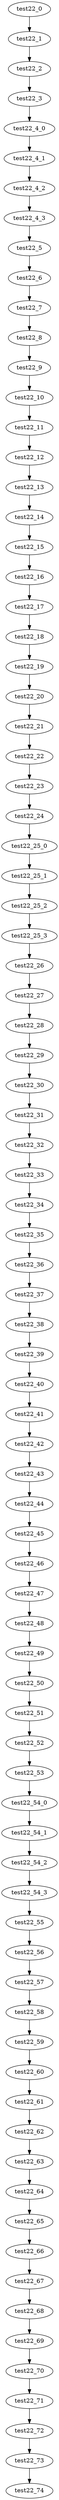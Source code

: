 digraph G {
test22_0->test22_1;
test22_1->test22_2;
test22_2->test22_3;
test22_3->test22_4_0;
test22_4_0->test22_4_1;
test22_4_1->test22_4_2;
test22_4_2->test22_4_3;
test22_4_3->test22_5;
test22_5->test22_6;
test22_6->test22_7;
test22_7->test22_8;
test22_8->test22_9;
test22_9->test22_10;
test22_10->test22_11;
test22_11->test22_12;
test22_12->test22_13;
test22_13->test22_14;
test22_14->test22_15;
test22_15->test22_16;
test22_16->test22_17;
test22_17->test22_18;
test22_18->test22_19;
test22_19->test22_20;
test22_20->test22_21;
test22_21->test22_22;
test22_22->test22_23;
test22_23->test22_24;
test22_24->test22_25_0;
test22_25_0->test22_25_1;
test22_25_1->test22_25_2;
test22_25_2->test22_25_3;
test22_25_3->test22_26;
test22_26->test22_27;
test22_27->test22_28;
test22_28->test22_29;
test22_29->test22_30;
test22_30->test22_31;
test22_31->test22_32;
test22_32->test22_33;
test22_33->test22_34;
test22_34->test22_35;
test22_35->test22_36;
test22_36->test22_37;
test22_37->test22_38;
test22_38->test22_39;
test22_39->test22_40;
test22_40->test22_41;
test22_41->test22_42;
test22_42->test22_43;
test22_43->test22_44;
test22_44->test22_45;
test22_45->test22_46;
test22_46->test22_47;
test22_47->test22_48;
test22_48->test22_49;
test22_49->test22_50;
test22_50->test22_51;
test22_51->test22_52;
test22_52->test22_53;
test22_53->test22_54_0;
test22_54_0->test22_54_1;
test22_54_1->test22_54_2;
test22_54_2->test22_54_3;
test22_54_3->test22_55;
test22_55->test22_56;
test22_56->test22_57;
test22_57->test22_58;
test22_58->test22_59;
test22_59->test22_60;
test22_60->test22_61;
test22_61->test22_62;
test22_62->test22_63;
test22_63->test22_64;
test22_64->test22_65;
test22_65->test22_66;
test22_66->test22_67;
test22_67->test22_68;
test22_68->test22_69;
test22_69->test22_70;
test22_70->test22_71;
test22_71->test22_72;
test22_72->test22_73;
test22_73->test22_74;

}
